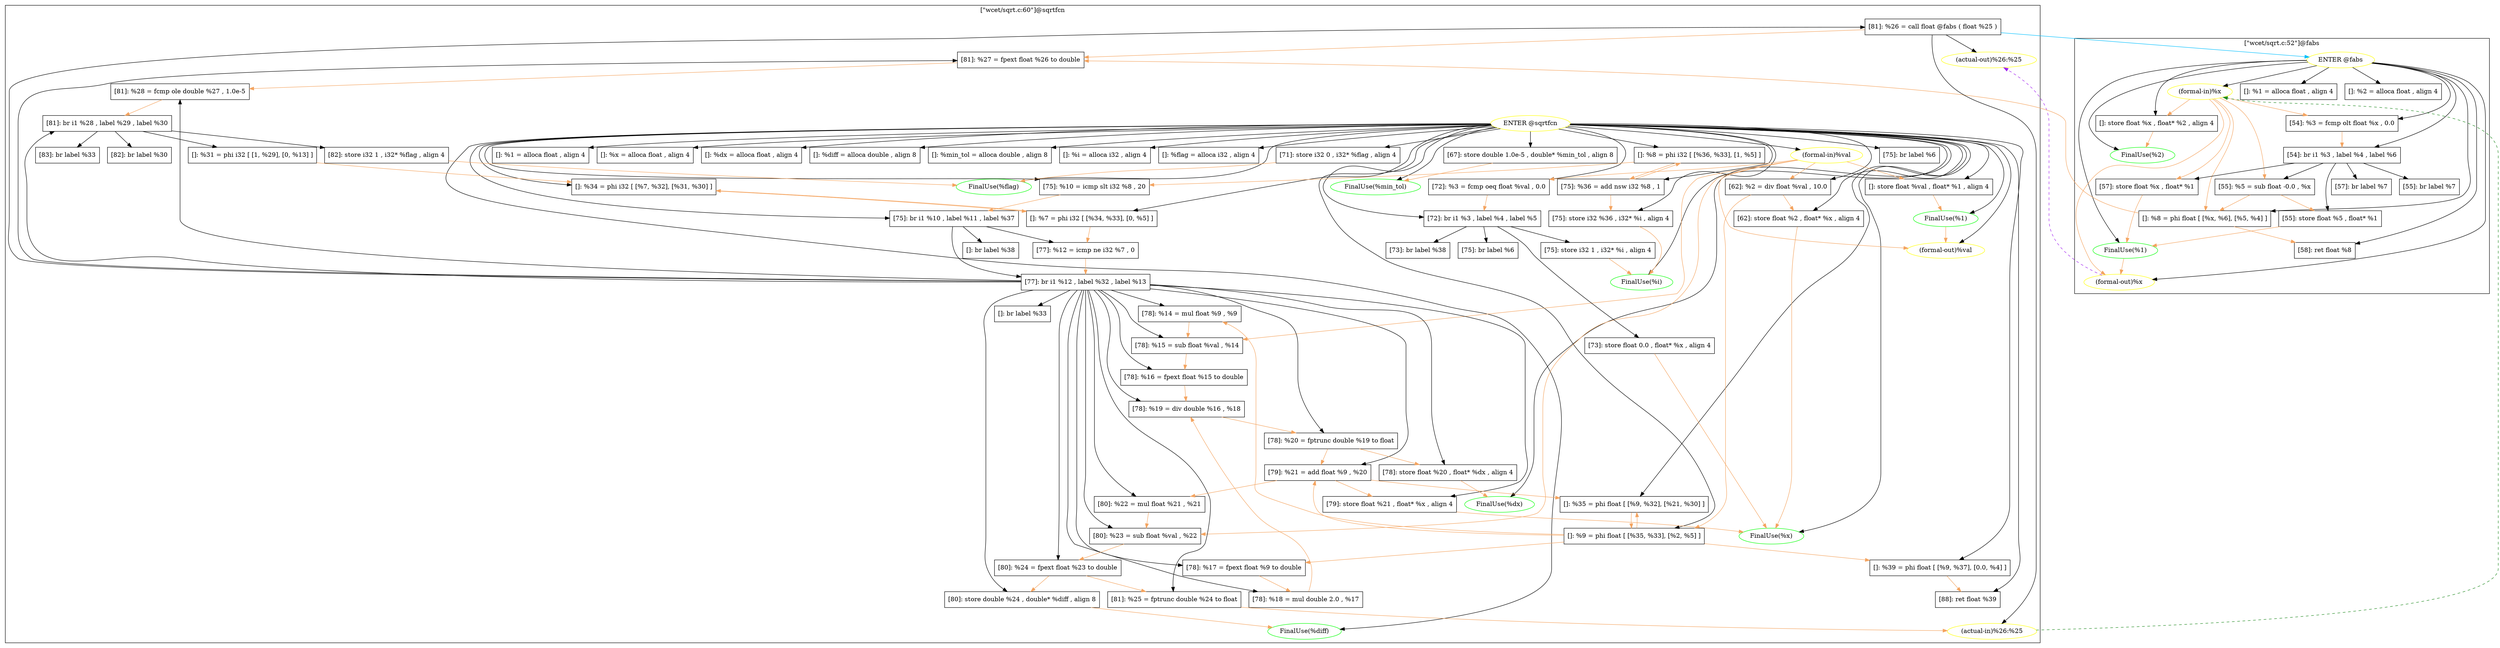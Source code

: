 digraph {
    subgraph cluster_1 {
        graph [label="[\"wcet/sqrt.c:52\"]@fabs"];
        -4611686018427387898 [label="FinalUse(%1)"
                             ,color=green];
        -4611686018427387897 [label="FinalUse(%2)"
                             ,color=green];
        -2 [label="(formal-out)%x"
           ,color=yellow];
        1 [label="ENTER @fabs"
          ,color=yellow];
        2 [label="(formal-in)%x"
          ,color=yellow];
        5 [label="[]: %1 = alloca float , align 4"
          ,shape=box];
        6 [label="[]: %2 = alloca float , align 4"
          ,shape=box];
        7 [label="[]: store float %x , float* %2 , align 4"
          ,shape=box];
        8 [label="[54]: %3 = fcmp olt float %x , 0.0"
          ,shape=box];
        10 [label="[54]: br i1 %3 , label %4 , label %6"
           ,shape=box];
        13 [label="[55]: %5 = sub float -0.0 , %x"
           ,shape=box];
        14 [label="[55]: store float %5 , float* %1"
           ,shape=box];
        15 [label="[55]: br label %7"
           ,shape=box];
        17 [label="[57]: store float %x , float* %1"
           ,shape=box];
        18 [label="[57]: br label %7"
           ,shape=box];
        20 [label="[]: %8 = phi float [ [%x, %6], [%5, %4] ]"
           ,shape=box];
        21 [label="[58]: ret float %8"
           ,shape=box];
    }
    subgraph cluster_22 {
        graph [label="[\"wcet/sqrt.c:60\"]@sqrtfcn"];
        -9223372036854775732 [label="(actual-out)%26:%25"
                             ,color=yellow];
        -4611686018427387878 [label="FinalUse(%1)"
                             ,color=green];
        -4611686018427387877 [label="FinalUse(%x)"
                             ,color=green];
        -4611686018427387876 [label="FinalUse(%dx)"
                             ,color=green];
        -4611686018427387875 [label="FinalUse(%diff)"
                             ,color=green];
        -4611686018427387874 [label="FinalUse(%min_tol)"
                             ,color=green];
        -4611686018427387873 [label="FinalUse(%i)"
                             ,color=green];
        -4611686018427387872 [label="FinalUse(%flag)"
                             ,color=green];
        -23 [label="(formal-out)%val"
            ,color=yellow];
        22 [label="ENTER @sqrtfcn"
           ,color=yellow];
        23 [label="(formal-in)%val"
           ,color=yellow];
        25 [label="[]: %1 = alloca float , align 4"
           ,shape=box];
        26 [label="[]: %x = alloca float , align 4"
           ,shape=box];
        27 [label="[]: %dx = alloca float , align 4"
           ,shape=box];
        28 [label="[]: %diff = alloca double , align 8"
           ,shape=box];
        29 [label="[]: %min_tol = alloca double , align 8"
           ,shape=box];
        30 [label="[]: %i = alloca i32 , align 4"
           ,shape=box];
        31 [label="[]: %flag = alloca i32 , align 4"
           ,shape=box];
        32 [label="[]: store float %val , float* %1 , align 4"
           ,shape=box];
        34 [label="[62]: %2 = div float %val , 10.0"
           ,shape=box];
        35 [label="[62]: store float %2 , float* %x , align 4"
           ,shape=box];
        37 [label="[67]: store double 1.0e-5 , double* %min_tol , align 8"
           ,shape=box];
        39 [label="[71]: store i32 0 , i32* %flag , align 4"
           ,shape=box];
        40 [label="[72]: %3 = fcmp oeq float %val , 0.0"
           ,shape=box];
        41 [label="[72]: br i1 %3 , label %4 , label %5"
           ,shape=box];
        43 [label="[73]: store float 0.0 , float* %x , align 4"
           ,shape=box];
        44 [label="[73]: br label %38"
           ,shape=box];
        46 [label="[75]: store i32 1 , i32* %i , align 4"
           ,shape=box];
        47 [label="[75]: br label %6"
           ,shape=box];
        49 [label="[]: %7 = phi i32 [ [%34, %33], [0, %5] ]"
           ,shape=box];
        50 [label="[]: %8 = phi i32 [ [%36, %33], [1, %5] ]"
           ,shape=box];
        51 [label="[]: %9 = phi float [ [%35, %33], [%2, %5] ]"
           ,shape=box];
        52 [label="[75]: %10 = icmp slt i32 %8 , 20"
           ,shape=box];
        54 [label="[75]: br i1 %10 , label %11 , label %37"
           ,shape=box];
        56 [label="[77]: %12 = icmp ne i32 %7 , 0"
           ,shape=box];
        57 [label="[77]: br i1 %12 , label %32 , label %13"
           ,shape=box];
        59 [label="[78]: %14 = mul float %9 , %9"
           ,shape=box];
        60 [label="[78]: %15 = sub float %val , %14"
           ,shape=box];
        61 [label="[78]: %16 = fpext float %15 to double"
           ,shape=box];
        62 [label="[78]: %17 = fpext float %9 to double"
           ,shape=box];
        64 [label="[78]: %18 = mul double 2.0 , %17"
           ,shape=box];
        65 [label="[78]: %19 = div double %16 , %18"
           ,shape=box];
        66 [label="[78]: %20 = fptrunc double %19 to float"
           ,shape=box];
        67 [label="[78]: store float %20 , float* %dx , align 4"
           ,shape=box];
        68 [label="[79]: %21 = add float %9 , %20"
           ,shape=box];
        69 [label="[79]: store float %21 , float* %x , align 4"
           ,shape=box];
        70 [label="[80]: %22 = mul float %21 , %21"
           ,shape=box];
        71 [label="[80]: %23 = sub float %val , %22"
           ,shape=box];
        72 [label="[80]: %24 = fpext float %23 to double"
           ,shape=box];
        73 [label="[80]: store double %24 , double* %diff , align 8"
           ,shape=box];
        74 [label="[81]: %25 = fptrunc double %24 to float"
           ,shape=box];
        75 [label="[81]: %26 = call float @fabs ( float %25 )"
           ,shape=box];
        76 [label="[81]: %27 = fpext float %26 to double"
           ,shape=box];
        77 [label="[81]: %28 = fcmp ole double %27 , 1.0e-5"
           ,shape=box];
        78 [label="[81]: br i1 %28 , label %29 , label %30"
           ,shape=box];
        80 [label="[82]: store i32 1 , i32* %flag , align 4"
           ,shape=box];
        81 [label="[82]: br label %30"
           ,shape=box];
        83 [label="[]: %31 = phi i32 [ [1, %29], [0, %13] ]"
           ,shape=box];
        84 [label="[83]: br label %33"
           ,shape=box];
        86 [label="[]: br label %33"
           ,shape=box];
        88 [label="[]: %34 = phi i32 [ [%7, %32], [%31, %30] ]"
           ,shape=box];
        89 [label="[]: %35 = phi float [ [%9, %32], [%21, %30] ]"
           ,shape=box];
        90 [label="[75]: %36 = add nsw i32 %8 , 1"
           ,shape=box];
        91 [label="[75]: store i32 %36 , i32* %i , align 4"
           ,shape=box];
        92 [label="[75]: br label %6"
           ,shape=box];
        94 [label="[]: br label %38"
           ,shape=box];
        96 [label="[]: %39 = phi float [ [%9, %37], [0.0, %4] ]"
           ,shape=box];
        97 [label="[88]: ret float %39"
           ,shape=box];
        9223372036854775732 [label="(actual-in)%26:%25"
                            ,color=yellow];
    }
    -4611686018427387898 -> -2 [color=sandybrown];
    -4611686018427387878 -> -23 [color=sandybrown];
    -2 -> -9223372036854775732 [style=dashed
                               ,color=purple];
    1 -> -4611686018427387898 [color=black];
    1 -> -4611686018427387897 [color=black];
    1 -> -2 [color=black];
    1 -> 2 [color=black];
    1 -> 5 [color=black];
    1 -> 6 [color=black];
    1 -> 7 [color=black];
    1 -> 8 [color=black];
    1 -> 10 [color=black];
    1 -> 20 [color=black];
    1 -> 21 [color=black];
    2 -> -2 [color=sandybrown];
    2 -> 7 [color=sandybrown];
    2 -> 8 [color=sandybrown];
    2 -> 13 [color=sandybrown];
    2 -> 17 [color=sandybrown];
    2 -> 20 [color=sandybrown];
    7 -> -4611686018427387897 [color=sandybrown];
    8 -> 10 [color=sandybrown];
    10 -> 13 [color=black];
    10 -> 14 [color=black];
    10 -> 15 [color=black];
    10 -> 17 [color=black];
    10 -> 18 [color=black];
    13 -> 14 [color=sandybrown];
    13 -> 20 [color=sandybrown];
    14 -> -4611686018427387898 [color=sandybrown];
    17 -> -4611686018427387898 [color=sandybrown];
    20 -> 21 [color=sandybrown];
    20 -> 76 [color=sandybrown];
    22 -> -4611686018427387878 [color=black];
    22 -> -4611686018427387877 [color=black];
    22 -> -4611686018427387876 [color=black];
    22 -> -4611686018427387875 [color=black];
    22 -> -4611686018427387874 [color=black];
    22 -> -4611686018427387873 [color=black];
    22 -> -4611686018427387872 [color=black];
    22 -> -23 [color=black];
    22 -> 23 [color=black];
    22 -> 25 [color=black];
    22 -> 26 [color=black];
    22 -> 27 [color=black];
    22 -> 28 [color=black];
    22 -> 29 [color=black];
    22 -> 30 [color=black];
    22 -> 31 [color=black];
    22 -> 32 [color=black];
    22 -> 34 [color=black];
    22 -> 35 [color=black];
    22 -> 37 [color=black];
    22 -> 39 [color=black];
    22 -> 40 [color=black];
    22 -> 41 [color=black];
    22 -> 49 [color=black];
    22 -> 50 [color=black];
    22 -> 51 [color=black];
    22 -> 52 [color=black];
    22 -> 54 [color=black];
    22 -> 88 [color=black];
    22 -> 89 [color=black];
    22 -> 90 [color=black];
    22 -> 91 [color=black];
    22 -> 92 [color=black];
    22 -> 96 [color=black];
    22 -> 97 [color=black];
    23 -> -23 [color=sandybrown];
    23 -> 32 [color=sandybrown];
    23 -> 34 [color=sandybrown];
    23 -> 40 [color=sandybrown];
    23 -> 60 [color=sandybrown];
    23 -> 71 [color=sandybrown];
    32 -> -4611686018427387878 [color=sandybrown];
    34 -> 35 [color=sandybrown];
    34 -> 51 [color=sandybrown];
    35 -> -4611686018427387877 [color=sandybrown];
    37 -> -4611686018427387874 [color=sandybrown];
    39 -> -4611686018427387872 [color=sandybrown];
    40 -> 41 [color=sandybrown];
    41 -> 43 [color=black];
    41 -> 44 [color=black];
    41 -> 46 [color=black];
    41 -> 47 [color=black];
    43 -> -4611686018427387877 [color=sandybrown];
    46 -> -4611686018427387873 [color=sandybrown];
    49 -> 56 [color=sandybrown];
    49 -> 88 [color=sandybrown];
    50 -> 52 [color=sandybrown];
    50 -> 90 [color=sandybrown];
    51 -> 59 [color=sandybrown];
    51 -> 62 [color=sandybrown];
    51 -> 68 [color=sandybrown];
    51 -> 89 [color=sandybrown];
    51 -> 96 [color=sandybrown];
    52 -> 54 [color=sandybrown];
    54 -> 56 [color=black];
    54 -> 57 [color=black];
    54 -> 94 [color=black];
    56 -> 57 [color=sandybrown];
    57 -> 59 [color=black];
    57 -> 60 [color=black];
    57 -> 61 [color=black];
    57 -> 62 [color=black];
    57 -> 64 [color=black];
    57 -> 65 [color=black];
    57 -> 66 [color=black];
    57 -> 67 [color=black];
    57 -> 68 [color=black];
    57 -> 69 [color=black];
    57 -> 70 [color=black];
    57 -> 71 [color=black];
    57 -> 72 [color=black];
    57 -> 73 [color=black];
    57 -> 74 [color=black];
    57 -> 75 [color=black];
    57 -> 76 [color=black];
    57 -> 77 [color=black];
    57 -> 78 [color=black];
    57 -> 86 [color=black];
    59 -> 60 [color=sandybrown];
    60 -> 61 [color=sandybrown];
    61 -> 65 [color=sandybrown];
    62 -> 64 [color=sandybrown];
    64 -> 65 [color=sandybrown];
    65 -> 66 [color=sandybrown];
    66 -> 67 [color=sandybrown];
    66 -> 68 [color=sandybrown];
    67 -> -4611686018427387876 [color=sandybrown];
    68 -> 69 [color=sandybrown];
    68 -> 70 [color=sandybrown];
    68 -> 89 [color=sandybrown];
    69 -> -4611686018427387877 [color=sandybrown];
    70 -> 71 [color=sandybrown];
    71 -> 72 [color=sandybrown];
    72 -> 73 [color=sandybrown];
    72 -> 74 [color=sandybrown];
    73 -> -4611686018427387875 [color=sandybrown];
    74 -> 9223372036854775732 [color=sandybrown];
    75 -> -9223372036854775732 [color=black];
    75 -> 1 [color=deepskyblue];
    75 -> 76 [color=sandybrown];
    75 -> 9223372036854775732 [color=black];
    76 -> 77 [color=sandybrown];
    77 -> 78 [color=sandybrown];
    78 -> 80 [color=black];
    78 -> 81 [color=black];
    78 -> 83 [color=black];
    78 -> 84 [color=black];
    80 -> -4611686018427387872 [color=sandybrown];
    83 -> 88 [color=sandybrown];
    88 -> 49 [color=sandybrown];
    89 -> 51 [color=sandybrown];
    90 -> 50 [color=sandybrown];
    90 -> 91 [color=sandybrown];
    91 -> -4611686018427387873 [color=sandybrown];
    96 -> 97 [color=sandybrown];
    9223372036854775732 -> 2 [style=dashed
                             ,color=forestgreen];
}